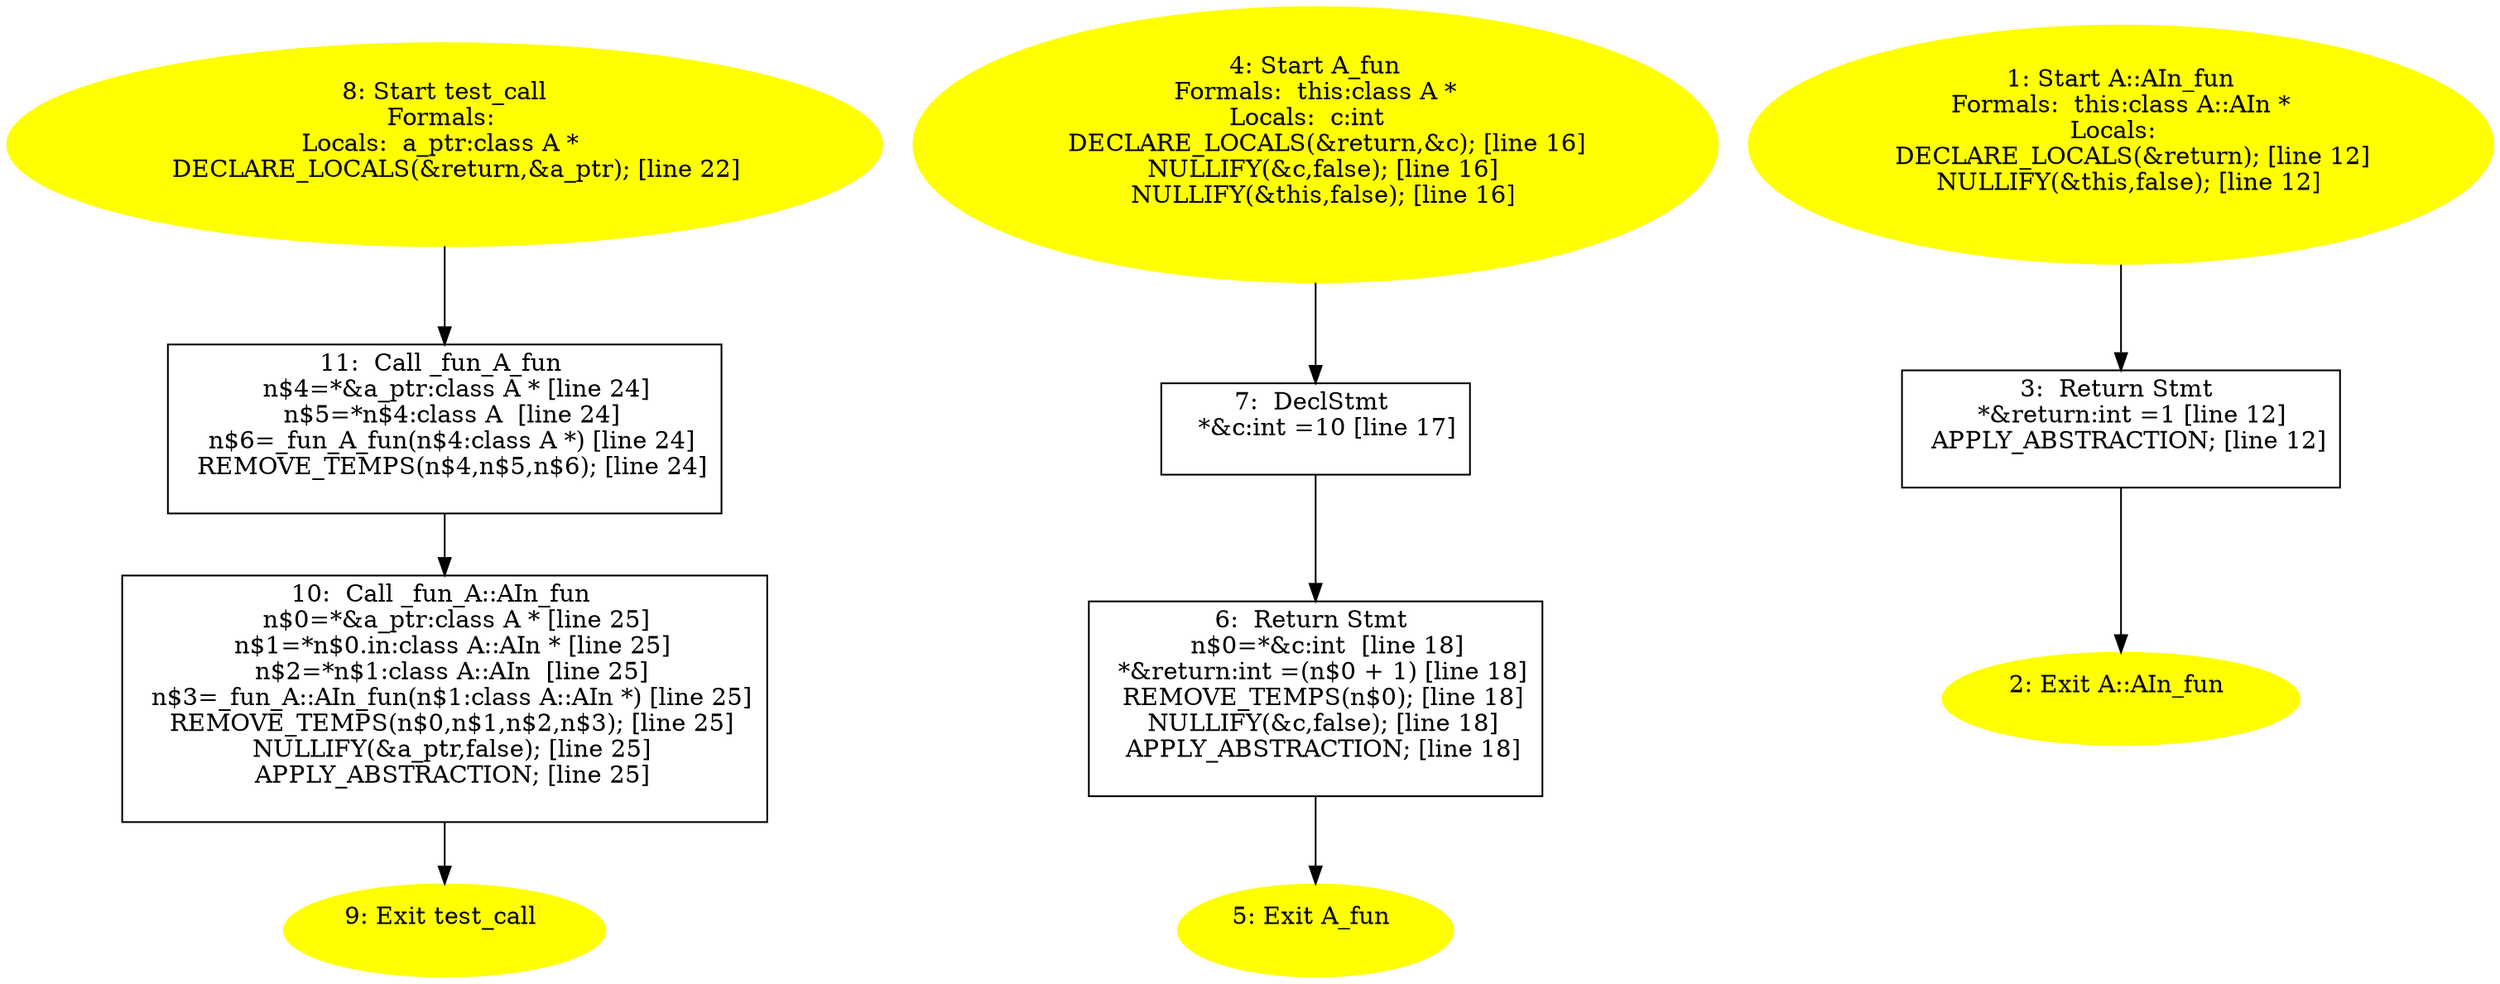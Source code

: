 digraph iCFG {
11 [label="11:  Call _fun_A_fun \n   n$4=*&a_ptr:class A * [line 24]\n  n$5=*n$4:class A  [line 24]\n  n$6=_fun_A_fun(n$4:class A *) [line 24]\n  REMOVE_TEMPS(n$4,n$5,n$6); [line 24]\n " shape="box"]
	

	 11 -> 10 ;
10 [label="10:  Call _fun_A::AIn_fun \n   n$0=*&a_ptr:class A * [line 25]\n  n$1=*n$0.in:class A::AIn * [line 25]\n  n$2=*n$1:class A::AIn  [line 25]\n  n$3=_fun_A::AIn_fun(n$1:class A::AIn *) [line 25]\n  REMOVE_TEMPS(n$0,n$1,n$2,n$3); [line 25]\n  NULLIFY(&a_ptr,false); [line 25]\n  APPLY_ABSTRACTION; [line 25]\n " shape="box"]
	

	 10 -> 9 ;
9 [label="9: Exit test_call \n  " color=yellow style=filled]
	

8 [label="8: Start test_call\nFormals: \nLocals:  a_ptr:class A * \n   DECLARE_LOCALS(&return,&a_ptr); [line 22]\n " color=yellow style=filled]
	

	 8 -> 11 ;
7 [label="7:  DeclStmt \n   *&c:int =10 [line 17]\n " shape="box"]
	

	 7 -> 6 ;
6 [label="6:  Return Stmt \n   n$0=*&c:int  [line 18]\n  *&return:int =(n$0 + 1) [line 18]\n  REMOVE_TEMPS(n$0); [line 18]\n  NULLIFY(&c,false); [line 18]\n  APPLY_ABSTRACTION; [line 18]\n " shape="box"]
	

	 6 -> 5 ;
5 [label="5: Exit A_fun \n  " color=yellow style=filled]
	

4 [label="4: Start A_fun\nFormals:  this:class A *\nLocals:  c:int  \n   DECLARE_LOCALS(&return,&c); [line 16]\n  NULLIFY(&c,false); [line 16]\n  NULLIFY(&this,false); [line 16]\n " color=yellow style=filled]
	

	 4 -> 7 ;
3 [label="3:  Return Stmt \n   *&return:int =1 [line 12]\n  APPLY_ABSTRACTION; [line 12]\n " shape="box"]
	

	 3 -> 2 ;
2 [label="2: Exit A::AIn_fun \n  " color=yellow style=filled]
	

1 [label="1: Start A::AIn_fun\nFormals:  this:class A::AIn *\nLocals:  \n   DECLARE_LOCALS(&return); [line 12]\n  NULLIFY(&this,false); [line 12]\n " color=yellow style=filled]
	

	 1 -> 3 ;
}
